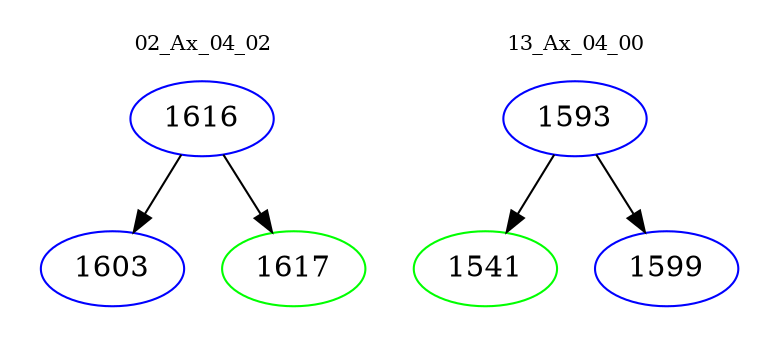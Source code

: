 digraph{
subgraph cluster_0 {
color = white
label = "02_Ax_04_02";
fontsize=10;
T0_1616 [label="1616", color="blue"]
T0_1616 -> T0_1603 [color="black"]
T0_1603 [label="1603", color="blue"]
T0_1616 -> T0_1617 [color="black"]
T0_1617 [label="1617", color="green"]
}
subgraph cluster_1 {
color = white
label = "13_Ax_04_00";
fontsize=10;
T1_1593 [label="1593", color="blue"]
T1_1593 -> T1_1541 [color="black"]
T1_1541 [label="1541", color="green"]
T1_1593 -> T1_1599 [color="black"]
T1_1599 [label="1599", color="blue"]
}
}
